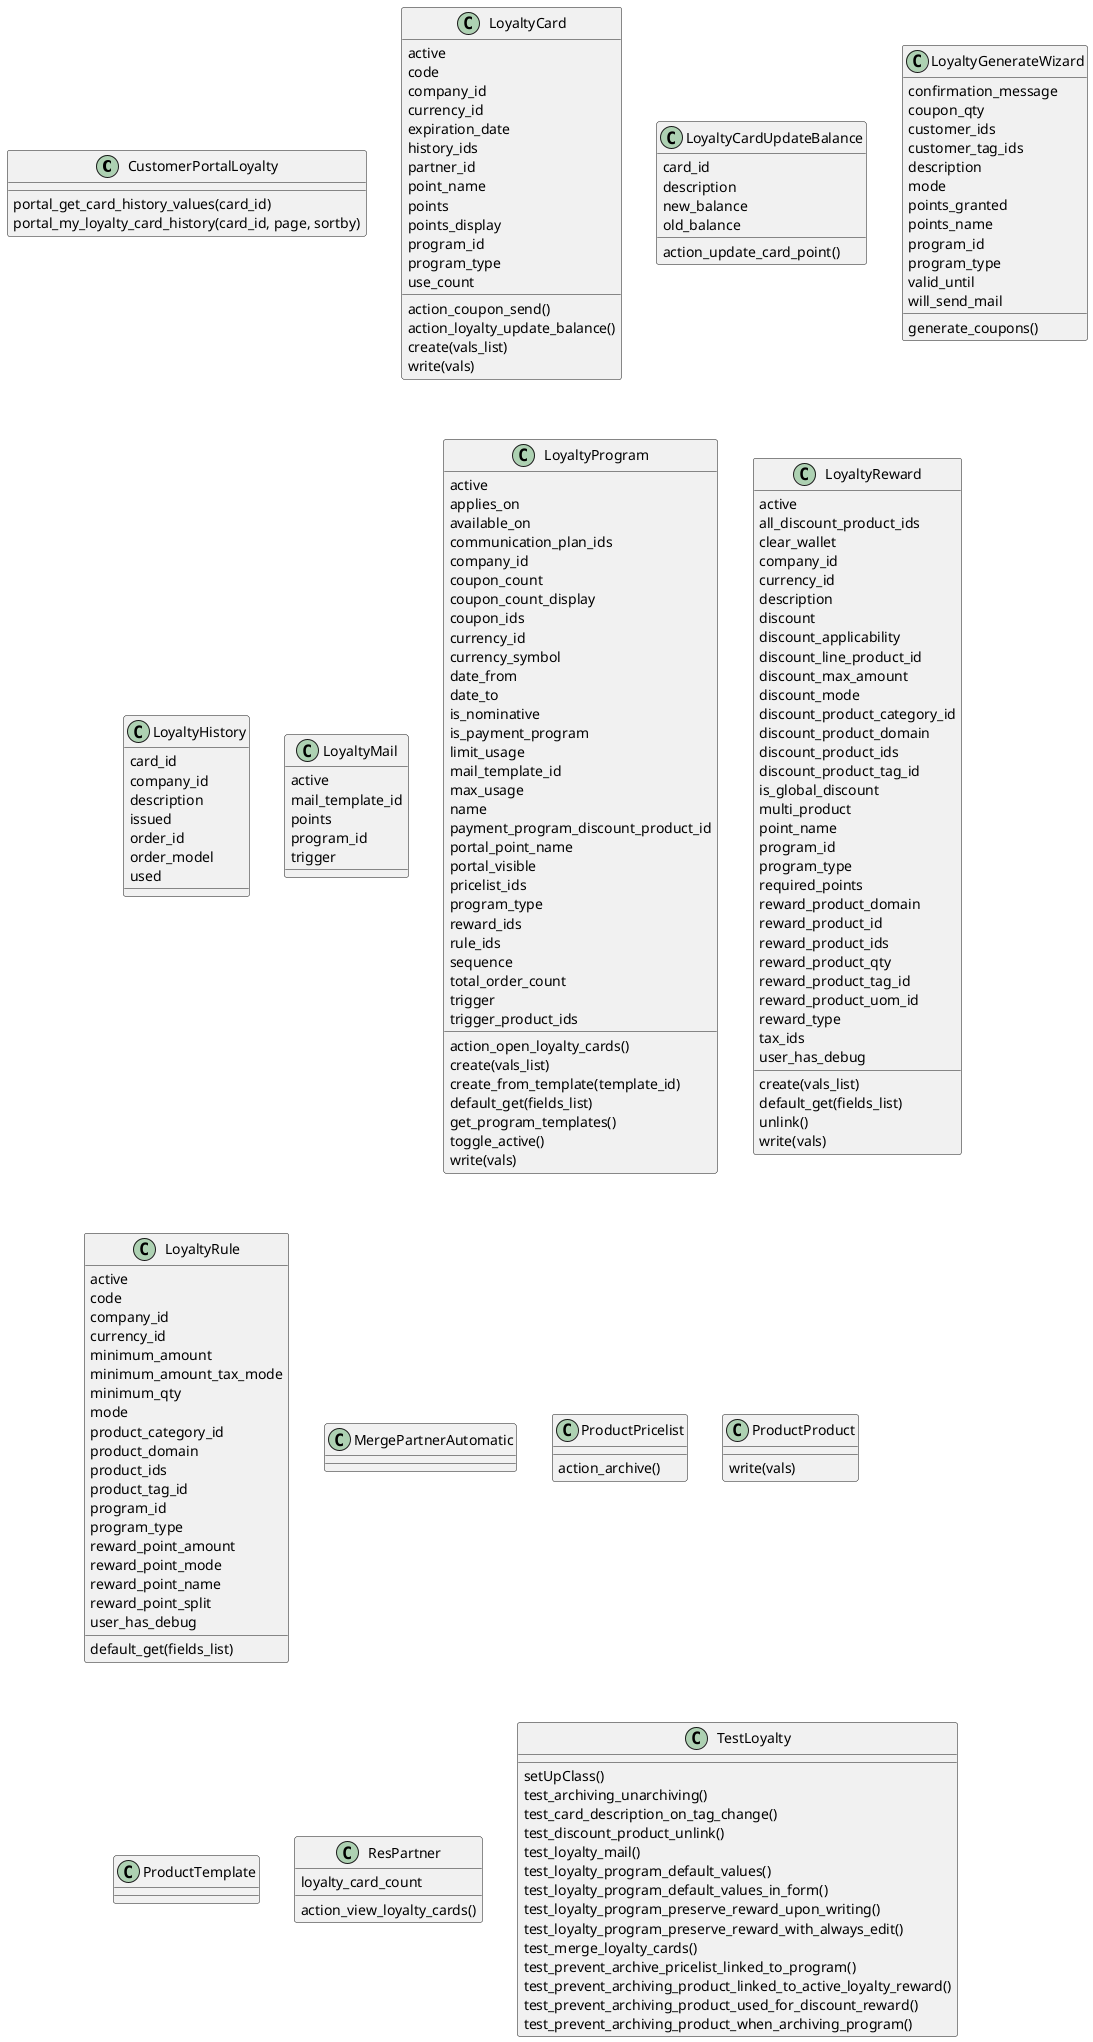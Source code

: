 @startuml classes_loyalty
set namespaceSeparator none
class "CustomerPortalLoyalty" as odoo_src.odoo.addons.loyalty.controllers.portal.CustomerPortalLoyalty {
  portal_get_card_history_values(card_id)
  portal_my_loyalty_card_history(card_id, page, sortby)
}
class "LoyaltyCard" as odoo_src.odoo.addons.loyalty.models.loyalty_card.LoyaltyCard {
  active
  code
  company_id
  currency_id
  expiration_date
  history_ids
  partner_id
  point_name
  points
  points_display
  program_id
  program_type
  use_count
  action_coupon_send()
  action_loyalty_update_balance()
  create(vals_list)
  write(vals)
}
class "LoyaltyCardUpdateBalance" as odoo_src.odoo.addons.loyalty.wizard.loyalty_card_update_balance.LoyaltyCardUpdateBalance {
  card_id
  description
  new_balance
  old_balance
  action_update_card_point()
}
class "LoyaltyGenerateWizard" as odoo_src.odoo.addons.loyalty.wizard.loyalty_generate_wizard.LoyaltyGenerateWizard {
  confirmation_message
  coupon_qty
  customer_ids
  customer_tag_ids
  description
  mode
  points_granted
  points_name
  program_id
  program_type
  valid_until
  will_send_mail
  generate_coupons()
}
class "LoyaltyHistory" as odoo_src.odoo.addons.loyalty.models.loyalty_history.LoyaltyHistory {
  card_id
  company_id
  description
  issued
  order_id
  order_model
  used
}
class "LoyaltyMail" as odoo_src.odoo.addons.loyalty.models.loyalty_mail.LoyaltyMail {
  active
  mail_template_id
  points
  program_id
  trigger
}
class "LoyaltyProgram" as odoo_src.odoo.addons.loyalty.models.loyalty_program.LoyaltyProgram {
  active
  applies_on
  available_on
  communication_plan_ids
  company_id
  coupon_count
  coupon_count_display
  coupon_ids
  currency_id
  currency_symbol
  date_from
  date_to
  is_nominative
  is_payment_program
  limit_usage
  mail_template_id
  max_usage
  name
  payment_program_discount_product_id
  portal_point_name
  portal_visible
  pricelist_ids
  program_type
  reward_ids
  rule_ids
  sequence
  total_order_count
  trigger
  trigger_product_ids
  action_open_loyalty_cards()
  create(vals_list)
  create_from_template(template_id)
  default_get(fields_list)
  get_program_templates()
  toggle_active()
  write(vals)
}
class "LoyaltyReward" as odoo_src.odoo.addons.loyalty.models.loyalty_reward.LoyaltyReward {
  active
  all_discount_product_ids
  clear_wallet
  company_id
  currency_id
  description
  discount
  discount_applicability
  discount_line_product_id
  discount_max_amount
  discount_mode
  discount_product_category_id
  discount_product_domain
  discount_product_ids
  discount_product_tag_id
  is_global_discount
  multi_product
  point_name
  program_id
  program_type
  required_points
  reward_product_domain
  reward_product_id
  reward_product_ids
  reward_product_qty
  reward_product_tag_id
  reward_product_uom_id
  reward_type
  tax_ids
  user_has_debug
  create(vals_list)
  default_get(fields_list)
  unlink()
  write(vals)
}
class "LoyaltyRule" as odoo_src.odoo.addons.loyalty.models.loyalty_rule.LoyaltyRule {
  active
  code
  company_id
  currency_id
  minimum_amount
  minimum_amount_tax_mode
  minimum_qty
  mode
  product_category_id
  product_domain
  product_ids
  product_tag_id
  program_id
  program_type
  reward_point_amount
  reward_point_mode
  reward_point_name
  reward_point_split
  user_has_debug
  default_get(fields_list)
}
class "MergePartnerAutomatic" as odoo_src.odoo.addons.loyalty.wizard.base_partner_merge.MergePartnerAutomatic {
}
class "ProductPricelist" as odoo_src.odoo.addons.loyalty.models.product_pricelist.ProductPricelist {
  action_archive()
}
class "ProductProduct" as odoo_src.odoo.addons.loyalty.models.product_product.ProductProduct {
  write(vals)
}
class "ProductTemplate" as odoo_src.odoo.addons.loyalty.models.product_template.ProductTemplate {
}
class "ResPartner" as odoo_src.odoo.addons.loyalty.models.res_partner.ResPartner {
  loyalty_card_count
  action_view_loyalty_cards()
}
class "TestLoyalty" as odoo_src.odoo.addons.loyalty.tests.test_loyalty.TestLoyalty {
  setUpClass()
  test_archiving_unarchiving()
  test_card_description_on_tag_change()
  test_discount_product_unlink()
  test_loyalty_mail()
  test_loyalty_program_default_values()
  test_loyalty_program_default_values_in_form()
  test_loyalty_program_preserve_reward_upon_writing()
  test_loyalty_program_preserve_reward_with_always_edit()
  test_merge_loyalty_cards()
  test_prevent_archive_pricelist_linked_to_program()
  test_prevent_archiving_product_linked_to_active_loyalty_reward()
  test_prevent_archiving_product_used_for_discount_reward()
  test_prevent_archiving_product_when_archiving_program()
}
@enduml
